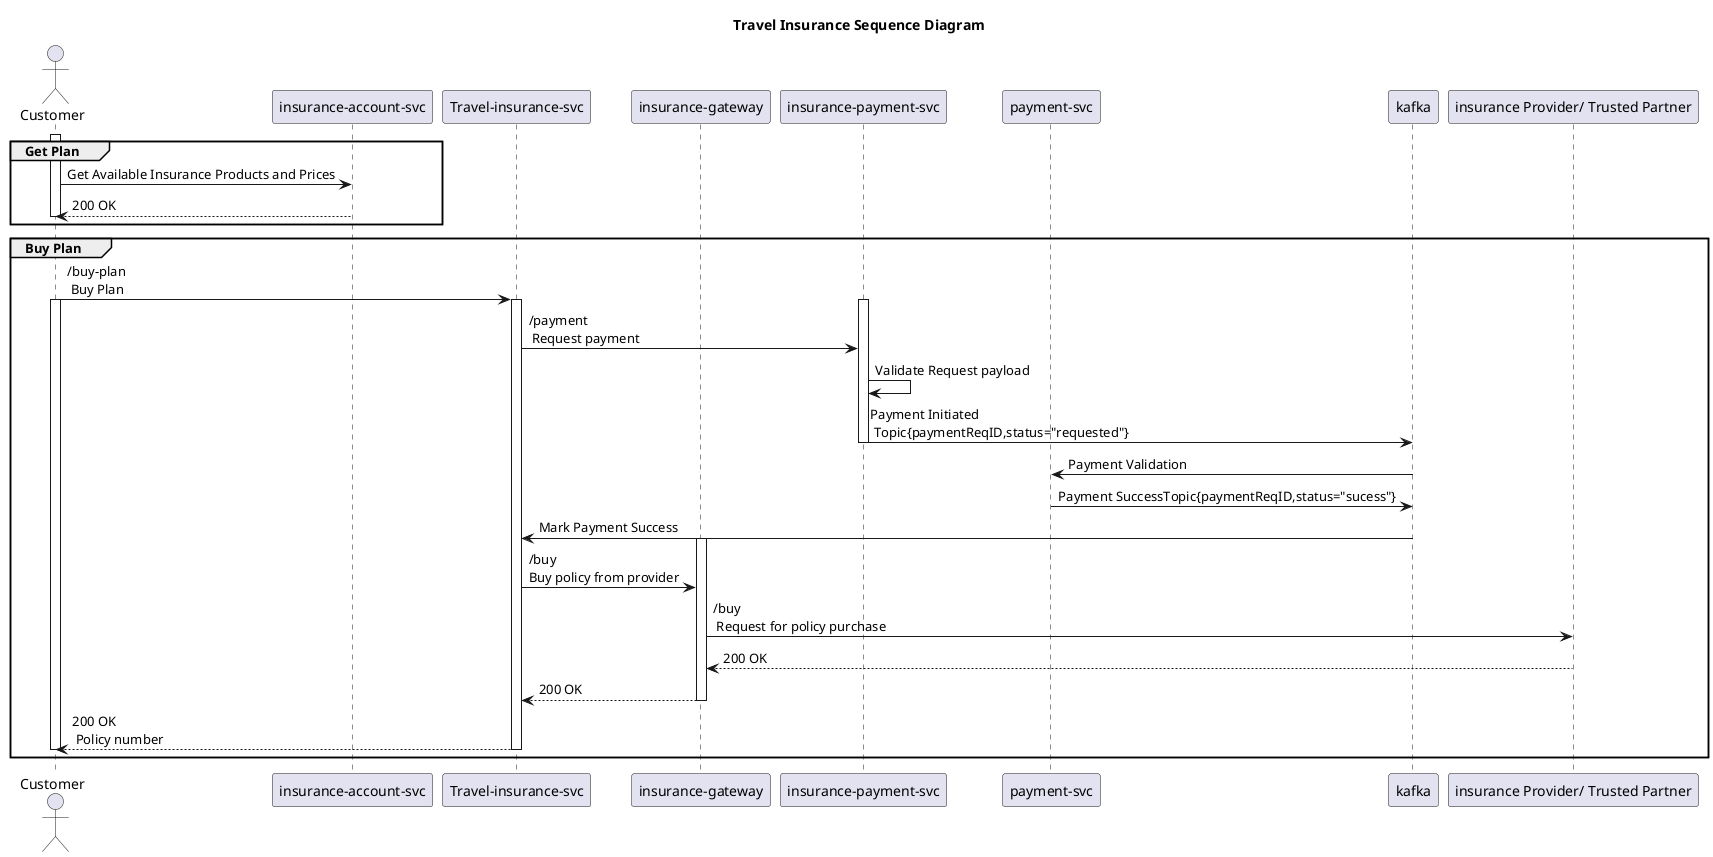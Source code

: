 @startuml
title "Travel Insurance Sequence Diagram"
actor Customer as c
participant "insurance-account-svc" as in
participant "Travel-insurance-svc" as int
participant "insurance-gateway" as ig
participant "insurance-payment-svc" as ips
participant "payment-svc" as p
participant "kafka" as k
participant "insurance Provider/ Trusted Partner" as ipt

group Get Plan
activate c
c -> in: Get Available Insurance Products and Prices
in --> c: 200 OK
deactivate c
end

group Buy Plan

c -> int: /buy-plan\n Buy Plan
activate c
activate int
activate ips
int -> ips: /payment\n Request payment
ips -> ips: Validate Request payload
ips -> k: Payment Initiated\n Topic{paymentReqID,status="requested"}
deactivate ips
k -> p: Payment Validation
p -> k: Payment SuccessTopic{paymentReqID,status="sucess"}
k -> int: Mark Payment Success
activate ig
int -> ig: /buy \nBuy policy from provider
ig -> ipt: /buy \n Request for policy purchase
ipt --> ig: 200 OK

ig --> int: 200 OK
deactivate ig
int --> c: 200 OK\n Policy number
deactivate int
deactivate c
end
@enduml
